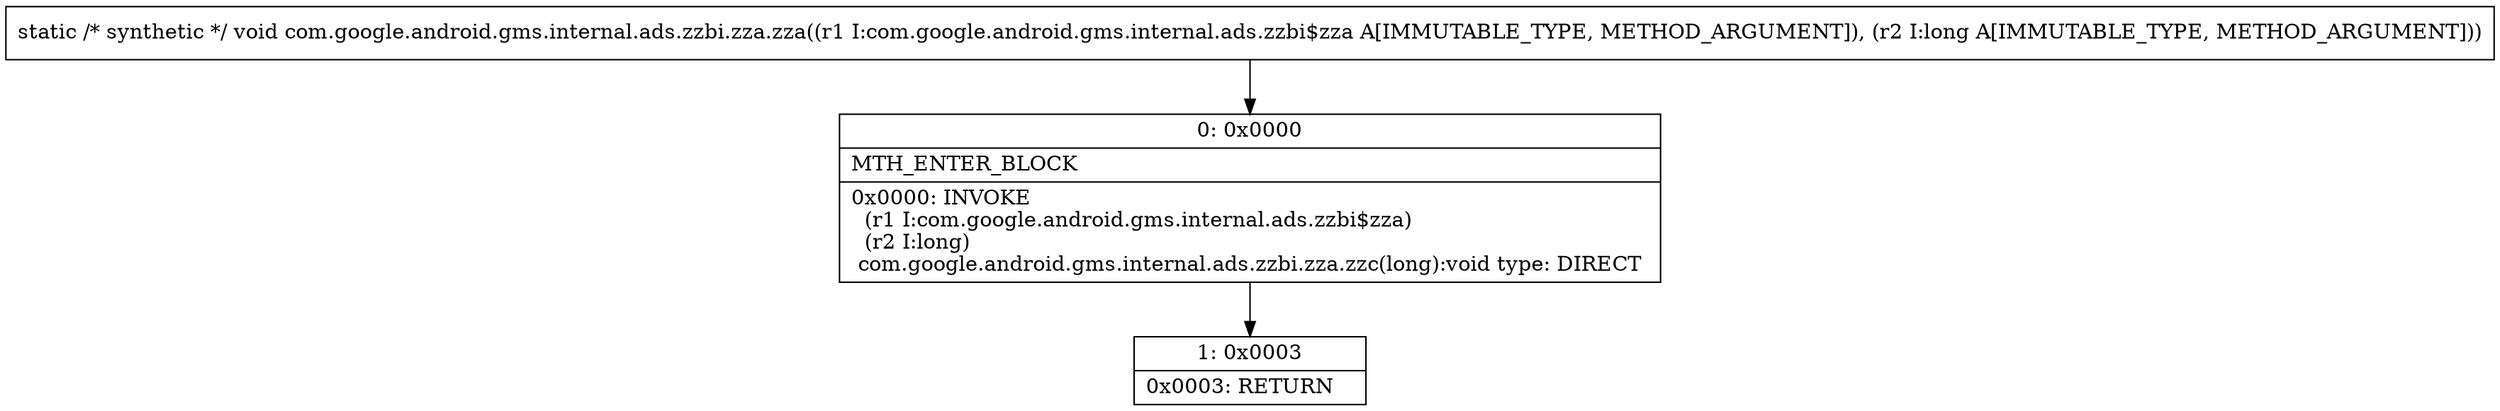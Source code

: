 digraph "CFG forcom.google.android.gms.internal.ads.zzbi.zza.zza(Lcom\/google\/android\/gms\/internal\/ads\/zzbi$zza;J)V" {
Node_0 [shape=record,label="{0\:\ 0x0000|MTH_ENTER_BLOCK\l|0x0000: INVOKE  \l  (r1 I:com.google.android.gms.internal.ads.zzbi$zza)\l  (r2 I:long)\l com.google.android.gms.internal.ads.zzbi.zza.zzc(long):void type: DIRECT \l}"];
Node_1 [shape=record,label="{1\:\ 0x0003|0x0003: RETURN   \l}"];
MethodNode[shape=record,label="{static \/* synthetic *\/ void com.google.android.gms.internal.ads.zzbi.zza.zza((r1 I:com.google.android.gms.internal.ads.zzbi$zza A[IMMUTABLE_TYPE, METHOD_ARGUMENT]), (r2 I:long A[IMMUTABLE_TYPE, METHOD_ARGUMENT])) }"];
MethodNode -> Node_0;
Node_0 -> Node_1;
}

